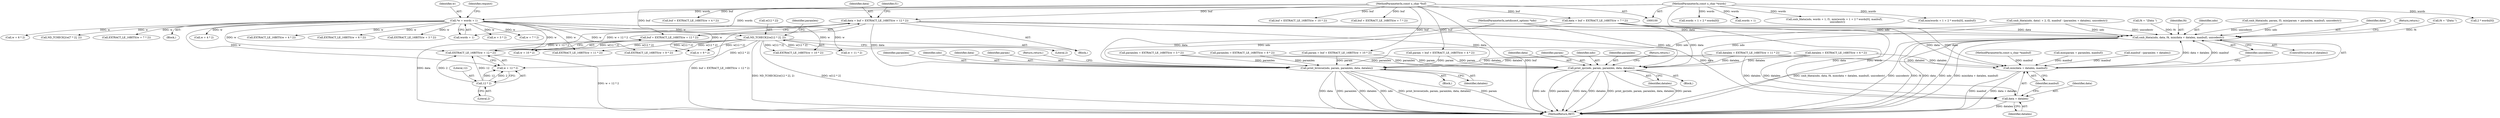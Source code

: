 digraph "0_tcpdump_96480ab95308cd9234b4f09b175ebf60e17792c6@pointer" {
"1000158" [label="(Call,data = buf + EXTRACT_LE_16BITS(w + 12 * 2))"];
"1000104" [label="(MethodParameterIn,const u_char *buf)"];
"1000162" [label="(Call,EXTRACT_LE_16BITS(w + 12 * 2))"];
"1000125" [label="(Call,ND_TCHECK2(w[12 * 2], 2))"];
"1000115" [label="(Call,*w = words + 1)"];
"1000102" [label="(MethodParameterIn,const u_char *words)"];
"1000165" [label="(Call,12 * 2)"];
"1000306" [label="(Call,print_browse(ndo, param, paramlen, data, datalen))"];
"1000325" [label="(Call,print_ipc(ndo, param, paramlen, data, datalen))"];
"1000346" [label="(Call,smb_fdata(ndo, data, f4, min(data + datalen, maxbuf), unicodestr))"];
"1000350" [label="(Call,min(data + datalen, maxbuf))"];
"1000351" [label="(Call,data + datalen)"];
"1000133" [label="(Identifier,paramlen)"];
"1000124" [label="(Block,)"];
"1000177" [label="(Call,f4 = \"|Data \")"];
"1000134" [label="(Call,EXTRACT_LE_16BITS(w + 9 * 2))"];
"1000166" [label="(Literal,12)"];
"1000364" [label="(MethodReturn,RET)"];
"1000201" [label="(Call,EXTRACT_LE_16BITS(w + 4 * 2))"];
"1000135" [label="(Call,w + 9 * 2)"];
"1000312" [label="(Return,return;)"];
"1000132" [label="(Call,paramlen = EXTRACT_LE_16BITS(w + 9 * 2))"];
"1000325" [label="(Call,print_ipc(ndo, param, paramlen, data, datalen))"];
"1000308" [label="(Identifier,param)"];
"1000355" [label="(Identifier,unicodestr)"];
"1000131" [label="(Literal,2)"];
"1000199" [label="(Call,buf + EXTRACT_LE_16BITS(w + 4 * 2))"];
"1000165" [label="(Call,12 * 2)"];
"1000209" [label="(Call,EXTRACT_LE_16BITS(w + 6 * 2))"];
"1000116" [label="(Identifier,w)"];
"1000330" [label="(Identifier,datalen)"];
"1000329" [label="(Identifier,data)"];
"1000324" [label="(Block,)"];
"1000123" [label="(Identifier,request)"];
"1000152" [label="(Call,EXTRACT_LE_16BITS(w + 11 * 2))"];
"1000115" [label="(Call,*w = words + 1)"];
"1000159" [label="(Identifier,data)"];
"1000191" [label="(Call,EXTRACT_LE_16BITS(w + 3 * 2))"];
"1000140" [label="(Call,param = buf + EXTRACT_LE_16BITS(w + 10 * 2))"];
"1000105" [label="(MethodParameterIn,const u_char *maxbuf)"];
"1000162" [label="(Call,EXTRACT_LE_16BITS(w + 12 * 2))"];
"1000217" [label="(Call,buf + EXTRACT_LE_16BITS(w + 7 * 2))"];
"1000327" [label="(Identifier,param)"];
"1000144" [label="(Call,EXTRACT_LE_16BITS(w + 10 * 2))"];
"1000117" [label="(Call,words + 1)"];
"1000189" [label="(Call,paramlen = EXTRACT_LE_16BITS(w + 3 * 2))"];
"1000306" [label="(Call,print_browse(ndo, param, paramlen, data, datalen))"];
"1000326" [label="(Identifier,ndo)"];
"1000352" [label="(Identifier,data)"];
"1000102" [label="(MethodParameterIn,const u_char *words)"];
"1000153" [label="(Call,w + 11 * 2)"];
"1000350" [label="(Call,min(data + datalen, maxbuf))"];
"1000334" [label="(Call,smb_fdata(ndo, param, f3, min(param + paramlen, maxbuf), unicodestr))"];
"1000305" [label="(Block,)"];
"1000104" [label="(MethodParameterIn,const u_char *buf)"];
"1000169" [label="(Identifier,f1)"];
"1000309" [label="(Identifier,paramlen)"];
"1000142" [label="(Call,buf + EXTRACT_LE_16BITS(w + 10 * 2))"];
"1000344" [label="(ControlStructure,if (datalen))"];
"1000234" [label="(Call,f4 = \"|Data \")"];
"1000197" [label="(Call,param = buf + EXTRACT_LE_16BITS(w + 4 * 2))"];
"1000126" [label="(Call,w[12 * 2])"];
"1000248" [label="(Call,2 * words[0])"];
"1000244" [label="(Call,words + 1 + 2 * words[0])"];
"1000351" [label="(Call,data + datalen)"];
"1000101" [label="(MethodParameterIn,netdissect_options *ndo)"];
"1000346" [label="(Call,smb_fdata(ndo, data, f4, min(data + datalen, maxbuf), unicodestr))"];
"1000158" [label="(Call,data = buf + EXTRACT_LE_16BITS(w + 12 * 2))"];
"1000349" [label="(Identifier,f4)"];
"1000163" [label="(Call,w + 12 * 2)"];
"1000207" [label="(Call,datalen = EXTRACT_LE_16BITS(w + 6 * 2))"];
"1000347" [label="(Identifier,ndo)"];
"1000338" [label="(Call,min(param + paramlen, maxbuf))"];
"1000192" [label="(Call,w + 3 * 2)"];
"1000239" [label="(Call,words + 1)"];
"1000280" [label="(Call,maxbuf - (paramlen + datalen))"];
"1000348" [label="(Identifier,data)"];
"1000220" [label="(Call,w + 7 * 2)"];
"1000150" [label="(Call,datalen = EXTRACT_LE_16BITS(w + 11 * 2))"];
"1000210" [label="(Call,w + 6 * 2)"];
"1000125" [label="(Call,ND_TCHECK2(w[12 * 2], 2))"];
"1000354" [label="(Identifier,maxbuf)"];
"1000182" [label="(Call,ND_TCHECK2(w[7 * 2], 2))"];
"1000219" [label="(Call,EXTRACT_LE_16BITS(w + 7 * 2))"];
"1000145" [label="(Call,w + 10 * 2)"];
"1000311" [label="(Identifier,datalen)"];
"1000328" [label="(Identifier,paramlen)"];
"1000106" [label="(Block,)"];
"1000356" [label="(Return,return;)"];
"1000215" [label="(Call,data = buf + EXTRACT_LE_16BITS(w + 7 * 2))"];
"1000237" [label="(Call,smb_fdata(ndo, words + 1, f1, min(words + 1 + 2 * words[0], maxbuf),\n        unicodestr))"];
"1000331" [label="(Return,return;)"];
"1000243" [label="(Call,min(words + 1 + 2 * words[0], maxbuf))"];
"1000160" [label="(Call,buf + EXTRACT_LE_16BITS(w + 12 * 2))"];
"1000307" [label="(Identifier,ndo)"];
"1000353" [label="(Identifier,datalen)"];
"1000202" [label="(Call,w + 4 * 2)"];
"1000167" [label="(Literal,2)"];
"1000274" [label="(Call,smb_fdata(ndo, data1 + 2, f2, maxbuf - (paramlen + datalen), unicodestr))"];
"1000310" [label="(Identifier,data)"];
"1000158" -> "1000124"  [label="AST: "];
"1000158" -> "1000160"  [label="CFG: "];
"1000159" -> "1000158"  [label="AST: "];
"1000160" -> "1000158"  [label="AST: "];
"1000169" -> "1000158"  [label="CFG: "];
"1000158" -> "1000364"  [label="DDG: data"];
"1000158" -> "1000364"  [label="DDG: buf + EXTRACT_LE_16BITS(w + 12 * 2)"];
"1000104" -> "1000158"  [label="DDG: buf"];
"1000162" -> "1000158"  [label="DDG: w + 12 * 2"];
"1000158" -> "1000306"  [label="DDG: data"];
"1000158" -> "1000325"  [label="DDG: data"];
"1000158" -> "1000346"  [label="DDG: data"];
"1000158" -> "1000350"  [label="DDG: data"];
"1000158" -> "1000351"  [label="DDG: data"];
"1000104" -> "1000100"  [label="AST: "];
"1000104" -> "1000364"  [label="DDG: buf"];
"1000104" -> "1000140"  [label="DDG: buf"];
"1000104" -> "1000142"  [label="DDG: buf"];
"1000104" -> "1000160"  [label="DDG: buf"];
"1000104" -> "1000197"  [label="DDG: buf"];
"1000104" -> "1000199"  [label="DDG: buf"];
"1000104" -> "1000215"  [label="DDG: buf"];
"1000104" -> "1000217"  [label="DDG: buf"];
"1000162" -> "1000160"  [label="AST: "];
"1000162" -> "1000163"  [label="CFG: "];
"1000163" -> "1000162"  [label="AST: "];
"1000160" -> "1000162"  [label="CFG: "];
"1000162" -> "1000364"  [label="DDG: w + 12 * 2"];
"1000162" -> "1000160"  [label="DDG: w + 12 * 2"];
"1000125" -> "1000162"  [label="DDG: w[12 * 2]"];
"1000115" -> "1000162"  [label="DDG: w"];
"1000165" -> "1000162"  [label="DDG: 12"];
"1000165" -> "1000162"  [label="DDG: 2"];
"1000125" -> "1000124"  [label="AST: "];
"1000125" -> "1000131"  [label="CFG: "];
"1000126" -> "1000125"  [label="AST: "];
"1000131" -> "1000125"  [label="AST: "];
"1000133" -> "1000125"  [label="CFG: "];
"1000125" -> "1000364"  [label="DDG: w[12 * 2]"];
"1000125" -> "1000364"  [label="DDG: ND_TCHECK2(w[12 * 2], 2)"];
"1000115" -> "1000125"  [label="DDG: w"];
"1000125" -> "1000134"  [label="DDG: w[12 * 2]"];
"1000125" -> "1000135"  [label="DDG: w[12 * 2]"];
"1000125" -> "1000144"  [label="DDG: w[12 * 2]"];
"1000125" -> "1000145"  [label="DDG: w[12 * 2]"];
"1000125" -> "1000152"  [label="DDG: w[12 * 2]"];
"1000125" -> "1000153"  [label="DDG: w[12 * 2]"];
"1000125" -> "1000163"  [label="DDG: w[12 * 2]"];
"1000115" -> "1000106"  [label="AST: "];
"1000115" -> "1000117"  [label="CFG: "];
"1000116" -> "1000115"  [label="AST: "];
"1000117" -> "1000115"  [label="AST: "];
"1000123" -> "1000115"  [label="CFG: "];
"1000102" -> "1000115"  [label="DDG: words"];
"1000115" -> "1000134"  [label="DDG: w"];
"1000115" -> "1000135"  [label="DDG: w"];
"1000115" -> "1000144"  [label="DDG: w"];
"1000115" -> "1000145"  [label="DDG: w"];
"1000115" -> "1000152"  [label="DDG: w"];
"1000115" -> "1000153"  [label="DDG: w"];
"1000115" -> "1000163"  [label="DDG: w"];
"1000115" -> "1000182"  [label="DDG: w"];
"1000115" -> "1000191"  [label="DDG: w"];
"1000115" -> "1000192"  [label="DDG: w"];
"1000115" -> "1000201"  [label="DDG: w"];
"1000115" -> "1000202"  [label="DDG: w"];
"1000115" -> "1000209"  [label="DDG: w"];
"1000115" -> "1000210"  [label="DDG: w"];
"1000115" -> "1000219"  [label="DDG: w"];
"1000115" -> "1000220"  [label="DDG: w"];
"1000102" -> "1000100"  [label="AST: "];
"1000102" -> "1000364"  [label="DDG: words"];
"1000102" -> "1000117"  [label="DDG: words"];
"1000102" -> "1000237"  [label="DDG: words"];
"1000102" -> "1000239"  [label="DDG: words"];
"1000102" -> "1000243"  [label="DDG: words"];
"1000102" -> "1000244"  [label="DDG: words"];
"1000102" -> "1000248"  [label="DDG: words"];
"1000165" -> "1000163"  [label="AST: "];
"1000165" -> "1000167"  [label="CFG: "];
"1000166" -> "1000165"  [label="AST: "];
"1000167" -> "1000165"  [label="AST: "];
"1000163" -> "1000165"  [label="CFG: "];
"1000165" -> "1000163"  [label="DDG: 12"];
"1000165" -> "1000163"  [label="DDG: 2"];
"1000306" -> "1000305"  [label="AST: "];
"1000306" -> "1000311"  [label="CFG: "];
"1000307" -> "1000306"  [label="AST: "];
"1000308" -> "1000306"  [label="AST: "];
"1000309" -> "1000306"  [label="AST: "];
"1000310" -> "1000306"  [label="AST: "];
"1000311" -> "1000306"  [label="AST: "];
"1000312" -> "1000306"  [label="CFG: "];
"1000306" -> "1000364"  [label="DDG: data"];
"1000306" -> "1000364"  [label="DDG: paramlen"];
"1000306" -> "1000364"  [label="DDG: datalen"];
"1000306" -> "1000364"  [label="DDG: ndo"];
"1000306" -> "1000364"  [label="DDG: print_browse(ndo, param, paramlen, data, datalen)"];
"1000306" -> "1000364"  [label="DDG: param"];
"1000274" -> "1000306"  [label="DDG: ndo"];
"1000101" -> "1000306"  [label="DDG: ndo"];
"1000140" -> "1000306"  [label="DDG: param"];
"1000197" -> "1000306"  [label="DDG: param"];
"1000189" -> "1000306"  [label="DDG: paramlen"];
"1000132" -> "1000306"  [label="DDG: paramlen"];
"1000215" -> "1000306"  [label="DDG: data"];
"1000150" -> "1000306"  [label="DDG: datalen"];
"1000207" -> "1000306"  [label="DDG: datalen"];
"1000325" -> "1000324"  [label="AST: "];
"1000325" -> "1000330"  [label="CFG: "];
"1000326" -> "1000325"  [label="AST: "];
"1000327" -> "1000325"  [label="AST: "];
"1000328" -> "1000325"  [label="AST: "];
"1000329" -> "1000325"  [label="AST: "];
"1000330" -> "1000325"  [label="AST: "];
"1000331" -> "1000325"  [label="CFG: "];
"1000325" -> "1000364"  [label="DDG: ndo"];
"1000325" -> "1000364"  [label="DDG: paramlen"];
"1000325" -> "1000364"  [label="DDG: data"];
"1000325" -> "1000364"  [label="DDG: datalen"];
"1000325" -> "1000364"  [label="DDG: print_ipc(ndo, param, paramlen, data, datalen)"];
"1000325" -> "1000364"  [label="DDG: param"];
"1000274" -> "1000325"  [label="DDG: ndo"];
"1000101" -> "1000325"  [label="DDG: ndo"];
"1000140" -> "1000325"  [label="DDG: param"];
"1000197" -> "1000325"  [label="DDG: param"];
"1000189" -> "1000325"  [label="DDG: paramlen"];
"1000132" -> "1000325"  [label="DDG: paramlen"];
"1000215" -> "1000325"  [label="DDG: data"];
"1000150" -> "1000325"  [label="DDG: datalen"];
"1000207" -> "1000325"  [label="DDG: datalen"];
"1000346" -> "1000344"  [label="AST: "];
"1000346" -> "1000355"  [label="CFG: "];
"1000347" -> "1000346"  [label="AST: "];
"1000348" -> "1000346"  [label="AST: "];
"1000349" -> "1000346"  [label="AST: "];
"1000350" -> "1000346"  [label="AST: "];
"1000355" -> "1000346"  [label="AST: "];
"1000356" -> "1000346"  [label="CFG: "];
"1000346" -> "1000364"  [label="DDG: f4"];
"1000346" -> "1000364"  [label="DDG: data"];
"1000346" -> "1000364"  [label="DDG: ndo"];
"1000346" -> "1000364"  [label="DDG: min(data + datalen, maxbuf)"];
"1000346" -> "1000364"  [label="DDG: smb_fdata(ndo, data, f4, min(data + datalen, maxbuf), unicodestr)"];
"1000346" -> "1000364"  [label="DDG: unicodestr"];
"1000274" -> "1000346"  [label="DDG: ndo"];
"1000274" -> "1000346"  [label="DDG: unicodestr"];
"1000334" -> "1000346"  [label="DDG: ndo"];
"1000334" -> "1000346"  [label="DDG: unicodestr"];
"1000101" -> "1000346"  [label="DDG: ndo"];
"1000215" -> "1000346"  [label="DDG: data"];
"1000177" -> "1000346"  [label="DDG: f4"];
"1000234" -> "1000346"  [label="DDG: f4"];
"1000350" -> "1000346"  [label="DDG: data + datalen"];
"1000350" -> "1000346"  [label="DDG: maxbuf"];
"1000350" -> "1000354"  [label="CFG: "];
"1000351" -> "1000350"  [label="AST: "];
"1000354" -> "1000350"  [label="AST: "];
"1000355" -> "1000350"  [label="CFG: "];
"1000350" -> "1000364"  [label="DDG: data + datalen"];
"1000350" -> "1000364"  [label="DDG: maxbuf"];
"1000215" -> "1000350"  [label="DDG: data"];
"1000150" -> "1000350"  [label="DDG: datalen"];
"1000207" -> "1000350"  [label="DDG: datalen"];
"1000338" -> "1000350"  [label="DDG: maxbuf"];
"1000280" -> "1000350"  [label="DDG: maxbuf"];
"1000105" -> "1000350"  [label="DDG: maxbuf"];
"1000351" -> "1000353"  [label="CFG: "];
"1000352" -> "1000351"  [label="AST: "];
"1000353" -> "1000351"  [label="AST: "];
"1000354" -> "1000351"  [label="CFG: "];
"1000351" -> "1000364"  [label="DDG: datalen"];
"1000215" -> "1000351"  [label="DDG: data"];
"1000150" -> "1000351"  [label="DDG: datalen"];
"1000207" -> "1000351"  [label="DDG: datalen"];
}
